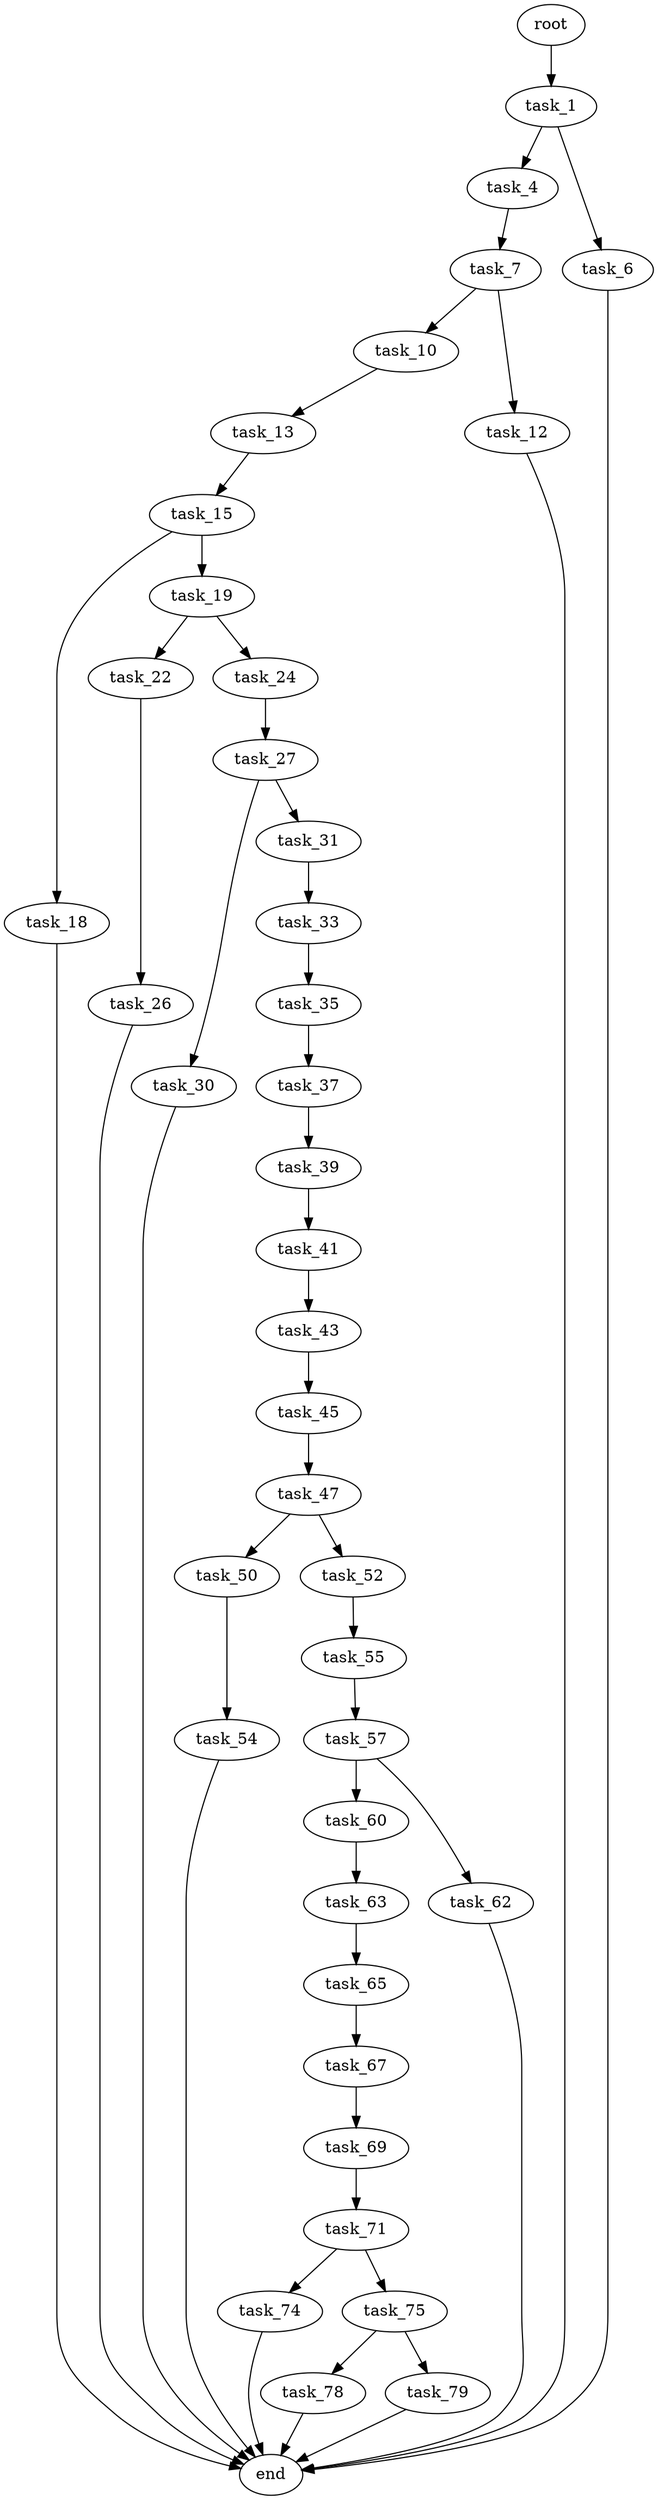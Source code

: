 digraph G {
  root [size="0.000000"];
  task_1 [size="1548849798.000000"];
  task_4 [size="549755813888.000000"];
  task_6 [size="8589934592.000000"];
  task_7 [size="411119678528.000000"];
  end [size="0.000000"];
  task_10 [size="390928730097.000000"];
  task_12 [size="782757789696.000000"];
  task_13 [size="231928233984.000000"];
  task_15 [size="36025577610.000000"];
  task_18 [size="2383946478.000000"];
  task_19 [size="231928233984.000000"];
  task_22 [size="68719476736.000000"];
  task_24 [size="73118924176.000000"];
  task_26 [size="323001883641.000000"];
  task_27 [size="68719476736.000000"];
  task_30 [size="5310890650.000000"];
  task_31 [size="719837101229.000000"];
  task_33 [size="27627919806.000000"];
  task_35 [size="29779817338.000000"];
  task_37 [size="31551507581.000000"];
  task_39 [size="107950665924.000000"];
  task_41 [size="37037398784.000000"];
  task_43 [size="2104900165.000000"];
  task_45 [size="1073741824000.000000"];
  task_47 [size="4674887858.000000"];
  task_50 [size="10724416003.000000"];
  task_52 [size="1314930114.000000"];
  task_54 [size="8589934592.000000"];
  task_55 [size="715308799036.000000"];
  task_57 [size="349902717536.000000"];
  task_60 [size="231928233984.000000"];
  task_62 [size="26398957622.000000"];
  task_63 [size="1136554359.000000"];
  task_65 [size="21442396134.000000"];
  task_67 [size="2214298834.000000"];
  task_69 [size="4733768031.000000"];
  task_71 [size="782757789696.000000"];
  task_74 [size="377170087201.000000"];
  task_75 [size="4218087363.000000"];
  task_78 [size="368293445632.000000"];
  task_79 [size="243185929158.000000"];

  root -> task_1 [size="1.000000"];
  task_1 -> task_4 [size="33554432.000000"];
  task_1 -> task_6 [size="33554432.000000"];
  task_4 -> task_7 [size="536870912.000000"];
  task_6 -> end [size="1.000000"];
  task_7 -> task_10 [size="536870912.000000"];
  task_7 -> task_12 [size="536870912.000000"];
  task_10 -> task_13 [size="411041792.000000"];
  task_12 -> end [size="1.000000"];
  task_13 -> task_15 [size="301989888.000000"];
  task_15 -> task_18 [size="679477248.000000"];
  task_15 -> task_19 [size="679477248.000000"];
  task_18 -> end [size="1.000000"];
  task_19 -> task_22 [size="301989888.000000"];
  task_19 -> task_24 [size="301989888.000000"];
  task_22 -> task_26 [size="134217728.000000"];
  task_24 -> task_27 [size="301989888.000000"];
  task_26 -> end [size="1.000000"];
  task_27 -> task_30 [size="134217728.000000"];
  task_27 -> task_31 [size="134217728.000000"];
  task_30 -> end [size="1.000000"];
  task_31 -> task_33 [size="838860800.000000"];
  task_33 -> task_35 [size="536870912.000000"];
  task_35 -> task_37 [size="838860800.000000"];
  task_37 -> task_39 [size="838860800.000000"];
  task_39 -> task_41 [size="134217728.000000"];
  task_41 -> task_43 [size="679477248.000000"];
  task_43 -> task_45 [size="33554432.000000"];
  task_45 -> task_47 [size="838860800.000000"];
  task_47 -> task_50 [size="134217728.000000"];
  task_47 -> task_52 [size="134217728.000000"];
  task_50 -> task_54 [size="838860800.000000"];
  task_52 -> task_55 [size="134217728.000000"];
  task_54 -> end [size="1.000000"];
  task_55 -> task_57 [size="536870912.000000"];
  task_57 -> task_60 [size="411041792.000000"];
  task_57 -> task_62 [size="411041792.000000"];
  task_60 -> task_63 [size="301989888.000000"];
  task_62 -> end [size="1.000000"];
  task_63 -> task_65 [size="33554432.000000"];
  task_65 -> task_67 [size="33554432.000000"];
  task_67 -> task_69 [size="75497472.000000"];
  task_69 -> task_71 [size="411041792.000000"];
  task_71 -> task_74 [size="679477248.000000"];
  task_71 -> task_75 [size="679477248.000000"];
  task_74 -> end [size="1.000000"];
  task_75 -> task_78 [size="75497472.000000"];
  task_75 -> task_79 [size="75497472.000000"];
  task_78 -> end [size="1.000000"];
  task_79 -> end [size="1.000000"];
}
